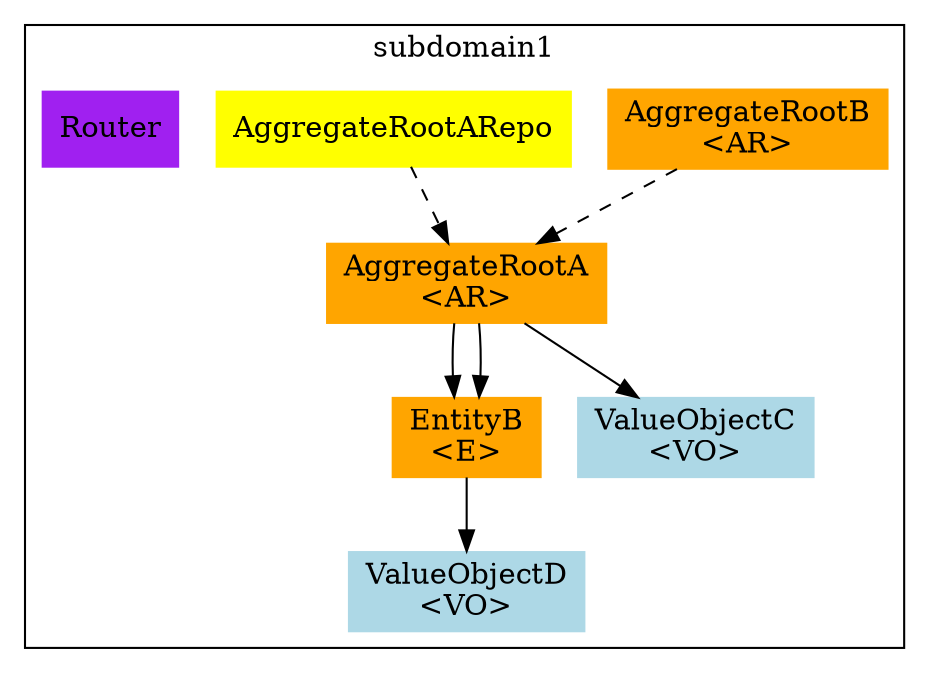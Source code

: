 digraph g {
	node[style = filled, color = orange];

	subgraph cluster1 {
		label="subdomain1"
		AggregateRootA[label="AggregateRootA\l<AR>", comment=AR, shape=box]
		AggregateRootB[label="AggregateRootB\l<AR>", comment=AR, shape=box]
		EntityB[label="EntityB\l<E>", comment=E, shape=box]
		ValueObjectC[label="ValueObjectC\l<VO>", comment=VO, shape=box, color=lightblue]
		ValueObjectD[label="ValueObjectD\l<VO>", comment=VO, shape=box, color=lightblue]
		AggregateRootARepo[label="AggregateRootARepo", comment=Repo, shape=box, color=yellow]
		Router[label="Router", comment=Provider, shape=box, color=purple]
		AggregateRootA -> EntityB
		AggregateRootA -> ValueObjectC
		EntityB -> ValueObjectD
		AggregateRootB -> AggregateRootA[style="dashed"]
		AggregateRootARepo -> AggregateRootA[style="dashed"]
	}
	subgraph cluster2 {
		label="subdomain2"
		AggregateRootA[label="AggregateRootA\l<AR>", comment=AR, shape=box]
		EntityB[label="EntityB\l<E>", comment=E, shape=box]
		AggregateRootA -> EntityB
	}
}